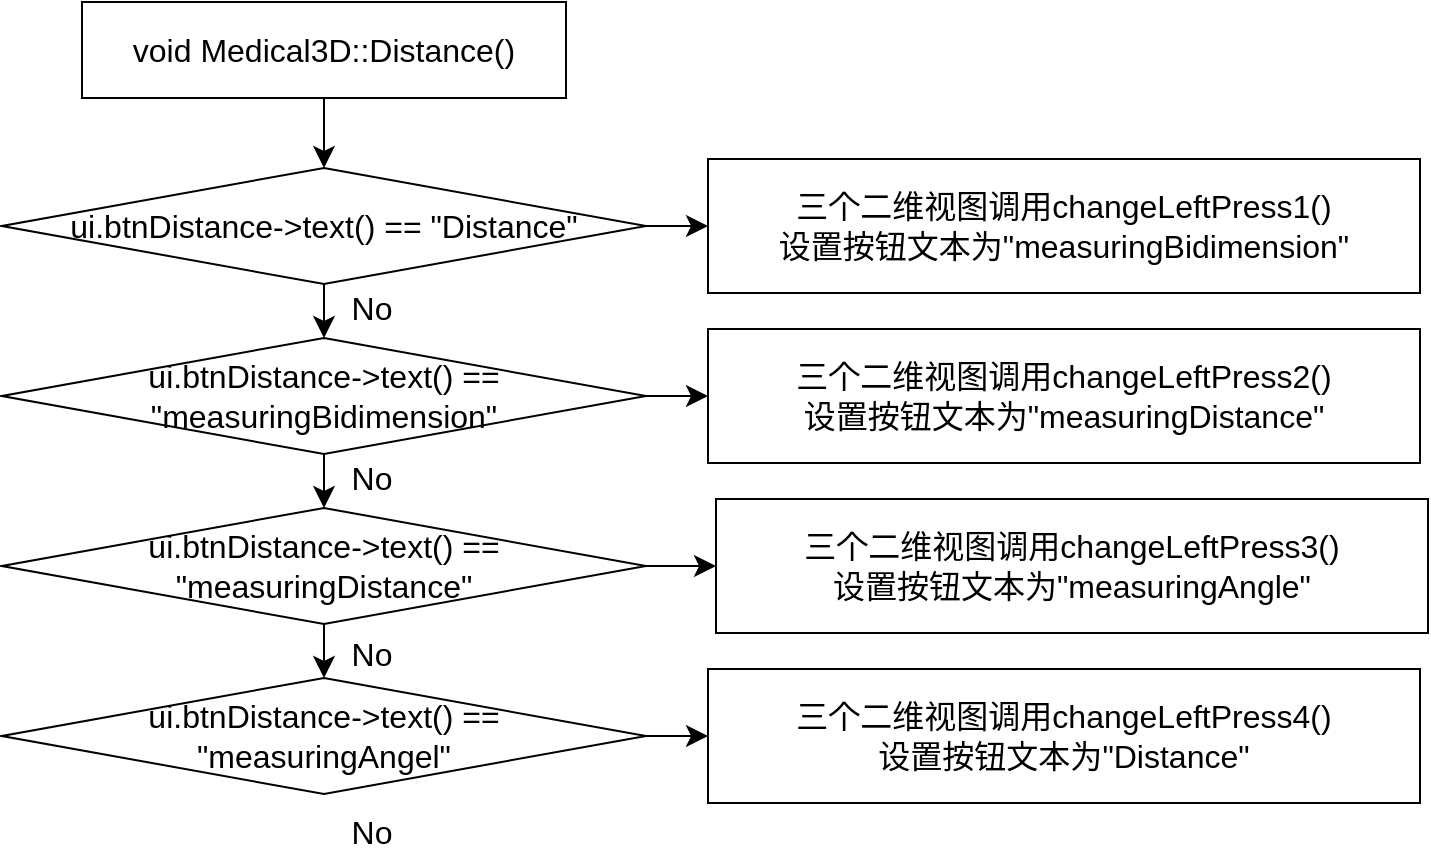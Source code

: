 <mxfile version="22.0.8" type="github" pages="2">
  <diagram name="第 1 页" id="HdRl2YGbc42Iuh6aecqo">
    <mxGraphModel dx="1690" dy="972" grid="0" gridSize="10" guides="1" tooltips="1" connect="1" arrows="1" fold="1" page="0" pageScale="1" pageWidth="827" pageHeight="1169" math="0" shadow="0">
      <root>
        <mxCell id="0" />
        <mxCell id="1" parent="0" />
        <mxCell id="xssw1aRKkbNy5G8T9aDr-6" value="" style="edgeStyle=none;curved=1;rounded=0;orthogonalLoop=1;jettySize=auto;html=1;fontSize=12;startSize=8;endSize=8;" edge="1" parent="1" source="xssw1aRKkbNy5G8T9aDr-1" target="xssw1aRKkbNy5G8T9aDr-4">
          <mxGeometry relative="1" as="geometry" />
        </mxCell>
        <mxCell id="xssw1aRKkbNy5G8T9aDr-1" value="void Medical3D::Distance()" style="rounded=0;whiteSpace=wrap;html=1;fontSize=16;" vertex="1" parent="1">
          <mxGeometry x="-34" y="-184" width="242" height="48" as="geometry" />
        </mxCell>
        <mxCell id="xssw1aRKkbNy5G8T9aDr-10" value="" style="edgeStyle=none;curved=1;rounded=0;orthogonalLoop=1;jettySize=auto;html=1;fontSize=12;startSize=8;endSize=8;" edge="1" parent="1" source="xssw1aRKkbNy5G8T9aDr-4" target="xssw1aRKkbNy5G8T9aDr-9">
          <mxGeometry relative="1" as="geometry" />
        </mxCell>
        <mxCell id="xssw1aRKkbNy5G8T9aDr-21" value="" style="edgeStyle=none;curved=1;rounded=0;orthogonalLoop=1;jettySize=auto;html=1;fontSize=12;startSize=8;endSize=8;" edge="1" parent="1" source="xssw1aRKkbNy5G8T9aDr-4" target="xssw1aRKkbNy5G8T9aDr-20">
          <mxGeometry relative="1" as="geometry" />
        </mxCell>
        <mxCell id="xssw1aRKkbNy5G8T9aDr-4" value="ui.btnDistance-&amp;gt;text() == &quot;Distance&quot;" style="rhombus;whiteSpace=wrap;html=1;fontSize=16;rounded=0;" vertex="1" parent="1">
          <mxGeometry x="-74" y="-101" width="322" height="58" as="geometry" />
        </mxCell>
        <mxCell id="xssw1aRKkbNy5G8T9aDr-12" value="" style="edgeStyle=none;curved=1;rounded=0;orthogonalLoop=1;jettySize=auto;html=1;fontSize=12;startSize=8;endSize=8;" edge="1" parent="1" source="xssw1aRKkbNy5G8T9aDr-9" target="xssw1aRKkbNy5G8T9aDr-11">
          <mxGeometry relative="1" as="geometry" />
        </mxCell>
        <mxCell id="xssw1aRKkbNy5G8T9aDr-26" value="" style="edgeStyle=none;curved=1;rounded=0;orthogonalLoop=1;jettySize=auto;html=1;fontSize=12;startSize=8;endSize=8;" edge="1" parent="1" source="xssw1aRKkbNy5G8T9aDr-9" target="xssw1aRKkbNy5G8T9aDr-23">
          <mxGeometry relative="1" as="geometry" />
        </mxCell>
        <mxCell id="xssw1aRKkbNy5G8T9aDr-9" value="ui.btnDistance-&amp;gt;text() == &quot;measuringBidimension&quot;" style="rhombus;whiteSpace=wrap;html=1;fontSize=16;rounded=0;" vertex="1" parent="1">
          <mxGeometry x="-74" y="-16" width="322" height="58" as="geometry" />
        </mxCell>
        <mxCell id="xssw1aRKkbNy5G8T9aDr-14" value="" style="edgeStyle=none;curved=1;rounded=0;orthogonalLoop=1;jettySize=auto;html=1;fontSize=12;startSize=8;endSize=8;" edge="1" parent="1" source="xssw1aRKkbNy5G8T9aDr-11" target="xssw1aRKkbNy5G8T9aDr-13">
          <mxGeometry relative="1" as="geometry" />
        </mxCell>
        <mxCell id="xssw1aRKkbNy5G8T9aDr-27" value="" style="edgeStyle=none;curved=1;rounded=0;orthogonalLoop=1;jettySize=auto;html=1;fontSize=12;startSize=8;endSize=8;" edge="1" parent="1" source="xssw1aRKkbNy5G8T9aDr-11" target="xssw1aRKkbNy5G8T9aDr-24">
          <mxGeometry relative="1" as="geometry" />
        </mxCell>
        <mxCell id="xssw1aRKkbNy5G8T9aDr-11" value="ui.btnDistance-&amp;gt;text() == &quot;measuringDistance&quot;" style="rhombus;whiteSpace=wrap;html=1;fontSize=16;rounded=0;" vertex="1" parent="1">
          <mxGeometry x="-74" y="69" width="322" height="58" as="geometry" />
        </mxCell>
        <mxCell id="xssw1aRKkbNy5G8T9aDr-28" value="" style="edgeStyle=none;curved=1;rounded=0;orthogonalLoop=1;jettySize=auto;html=1;fontSize=12;startSize=8;endSize=8;" edge="1" parent="1" source="xssw1aRKkbNy5G8T9aDr-13" target="xssw1aRKkbNy5G8T9aDr-25">
          <mxGeometry relative="1" as="geometry" />
        </mxCell>
        <mxCell id="xssw1aRKkbNy5G8T9aDr-13" value="ui.btnDistance-&amp;gt;text() == &lt;br&gt;&quot;measuringAngel&quot;" style="rhombus;whiteSpace=wrap;html=1;fontSize=16;rounded=0;" vertex="1" parent="1">
          <mxGeometry x="-74" y="154" width="322" height="58" as="geometry" />
        </mxCell>
        <mxCell id="xssw1aRKkbNy5G8T9aDr-15" value="No" style="text;html=1;strokeColor=none;fillColor=none;align=center;verticalAlign=middle;whiteSpace=wrap;rounded=0;fontSize=16;" vertex="1" parent="1">
          <mxGeometry x="81" y="-46" width="60" height="30" as="geometry" />
        </mxCell>
        <mxCell id="xssw1aRKkbNy5G8T9aDr-17" value="No" style="text;html=1;strokeColor=none;fillColor=none;align=center;verticalAlign=middle;whiteSpace=wrap;rounded=0;fontSize=16;" vertex="1" parent="1">
          <mxGeometry x="81" y="39" width="60" height="30" as="geometry" />
        </mxCell>
        <mxCell id="xssw1aRKkbNy5G8T9aDr-18" value="No" style="text;html=1;strokeColor=none;fillColor=none;align=center;verticalAlign=middle;whiteSpace=wrap;rounded=0;fontSize=16;" vertex="1" parent="1">
          <mxGeometry x="81" y="127" width="60" height="30" as="geometry" />
        </mxCell>
        <mxCell id="xssw1aRKkbNy5G8T9aDr-19" value="No" style="text;html=1;strokeColor=none;fillColor=none;align=center;verticalAlign=middle;whiteSpace=wrap;rounded=0;fontSize=16;" vertex="1" parent="1">
          <mxGeometry x="81" y="216" width="60" height="30" as="geometry" />
        </mxCell>
        <mxCell id="xssw1aRKkbNy5G8T9aDr-20" value="&lt;div&gt;三个二维视图调用changeLeftPress1()&lt;/div&gt;&lt;div&gt;&lt;span style=&quot;background-color: initial;&quot;&gt;设置按钮文本为&lt;/span&gt;&lt;span style=&quot;background-color: initial;&quot;&gt;&quot;measuringBidimension&quot;&lt;/span&gt;&lt;/div&gt;" style="whiteSpace=wrap;html=1;fontSize=16;rounded=0;" vertex="1" parent="1">
          <mxGeometry x="279" y="-105.5" width="356" height="67" as="geometry" />
        </mxCell>
        <mxCell id="xssw1aRKkbNy5G8T9aDr-23" value="&lt;div&gt;三个二维视图调用changeLeftPress2()&lt;/div&gt;&lt;div&gt;&lt;span style=&quot;background-color: initial;&quot;&gt;设置按钮文本为&lt;/span&gt;&lt;span style=&quot;background-color: initial;&quot;&gt;&quot;measuringDistance&quot;&lt;/span&gt;&lt;/div&gt;" style="whiteSpace=wrap;html=1;fontSize=16;rounded=0;" vertex="1" parent="1">
          <mxGeometry x="279" y="-20.5" width="356" height="67" as="geometry" />
        </mxCell>
        <mxCell id="xssw1aRKkbNy5G8T9aDr-24" value="&lt;div&gt;三个二维视图调用changeLeftPress3()&lt;/div&gt;&lt;div&gt;&lt;span style=&quot;background-color: initial;&quot;&gt;设置按钮文本为&lt;/span&gt;&lt;span style=&quot;background-color: initial;&quot;&gt;&quot;measuringAngle&quot;&lt;/span&gt;&lt;/div&gt;" style="whiteSpace=wrap;html=1;fontSize=16;rounded=0;" vertex="1" parent="1">
          <mxGeometry x="283" y="64.5" width="356" height="67" as="geometry" />
        </mxCell>
        <mxCell id="xssw1aRKkbNy5G8T9aDr-25" value="&lt;div&gt;三个二维视图调用changeLeftPress4()&lt;/div&gt;&lt;div&gt;&lt;span style=&quot;background-color: initial;&quot;&gt;设置按钮文本为&lt;/span&gt;&lt;span style=&quot;background-color: initial;&quot;&gt;&quot;Distance&quot;&lt;/span&gt;&lt;/div&gt;" style="whiteSpace=wrap;html=1;fontSize=16;rounded=0;" vertex="1" parent="1">
          <mxGeometry x="279" y="149.5" width="356" height="67" as="geometry" />
        </mxCell>
      </root>
    </mxGraphModel>
  </diagram>
  <diagram id="i5yMb0C_HJSUXAQU9Rcx" name="第 2 页">
    <mxGraphModel dx="1290" dy="572" grid="0" gridSize="10" guides="1" tooltips="1" connect="1" arrows="1" fold="1" page="0" pageScale="1" pageWidth="827" pageHeight="1169" math="0" shadow="0">
      <root>
        <mxCell id="0" />
        <mxCell id="1" parent="0" />
      </root>
    </mxGraphModel>
  </diagram>
</mxfile>
